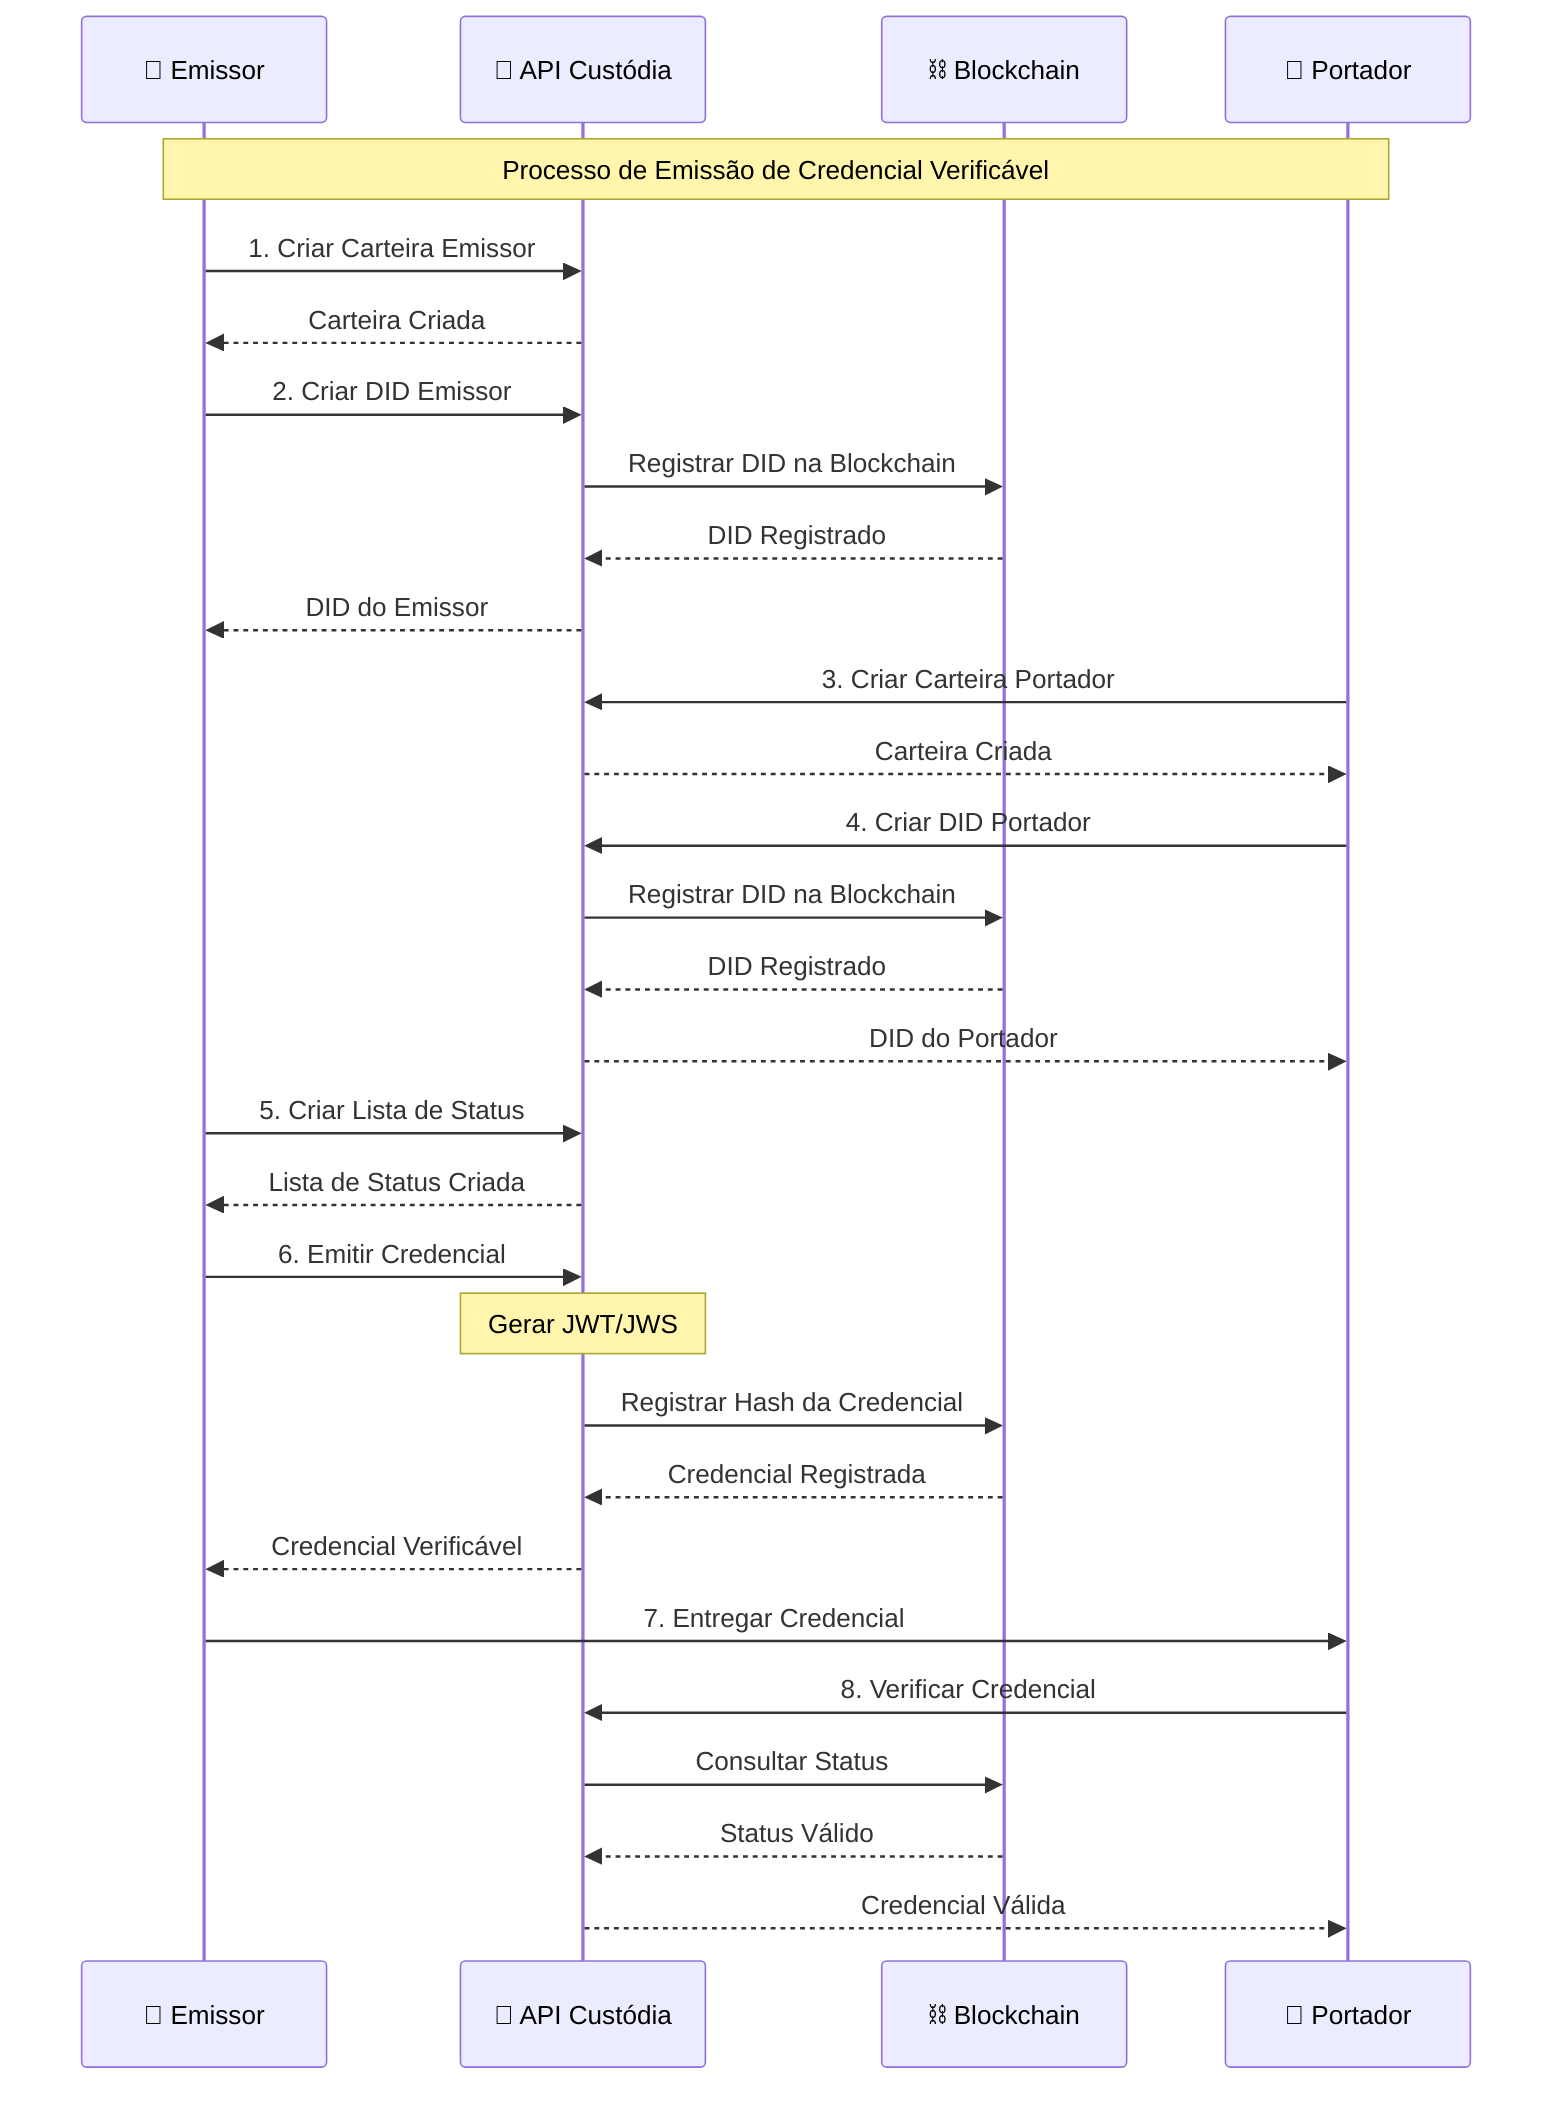 sequenceDiagram
    participant E as 🏢 Emissor
    participant API as 📡 API Custódia
    participant BC as ⛓️ Blockchain
    participant P as 👤 Portador

    Note over E,P: Processo de Emissão de Credencial Verificável

    E->>API: 1. Criar Carteira Emissor
    API-->>E: Carteira Criada

    E->>API: 2. Criar DID Emissor
    API->>BC: Registrar DID na Blockchain
    BC-->>API: DID Registrado
    API-->>E: DID do Emissor

    P->>API: 3. Criar Carteira Portador
    API-->>P: Carteira Criada

    P->>API: 4. Criar DID Portador
    API->>BC: Registrar DID na Blockchain
    BC-->>API: DID Registrado
    API-->>P: DID do Portador

    E->>API: 5. Criar Lista de Status
    API-->>E: Lista de Status Criada

    E->>API: 6. Emitir Credencial
    Note over API: Gerar JWT/JWS
    API->>BC: Registrar Hash da Credencial
    BC-->>API: Credencial Registrada
    API-->>E: Credencial Verificável

    E->>P: 7. Entregar Credencial
    P->>API: 8. Verificar Credencial
    API->>BC: Consultar Status
    BC-->>API: Status Válido
    API-->>P: Credencial Válida
